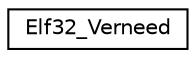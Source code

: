 digraph "Graphical Class Hierarchy"
{
 // LATEX_PDF_SIZE
  edge [fontname="Helvetica",fontsize="10",labelfontname="Helvetica",labelfontsize="10"];
  node [fontname="Helvetica",fontsize="10",shape=record];
  rankdir="LR";
  Node0 [label="Elf32_Verneed",height=0.2,width=0.4,color="black", fillcolor="white", style="filled",URL="$structElf32__Verneed.html",tooltip=" "];
}
